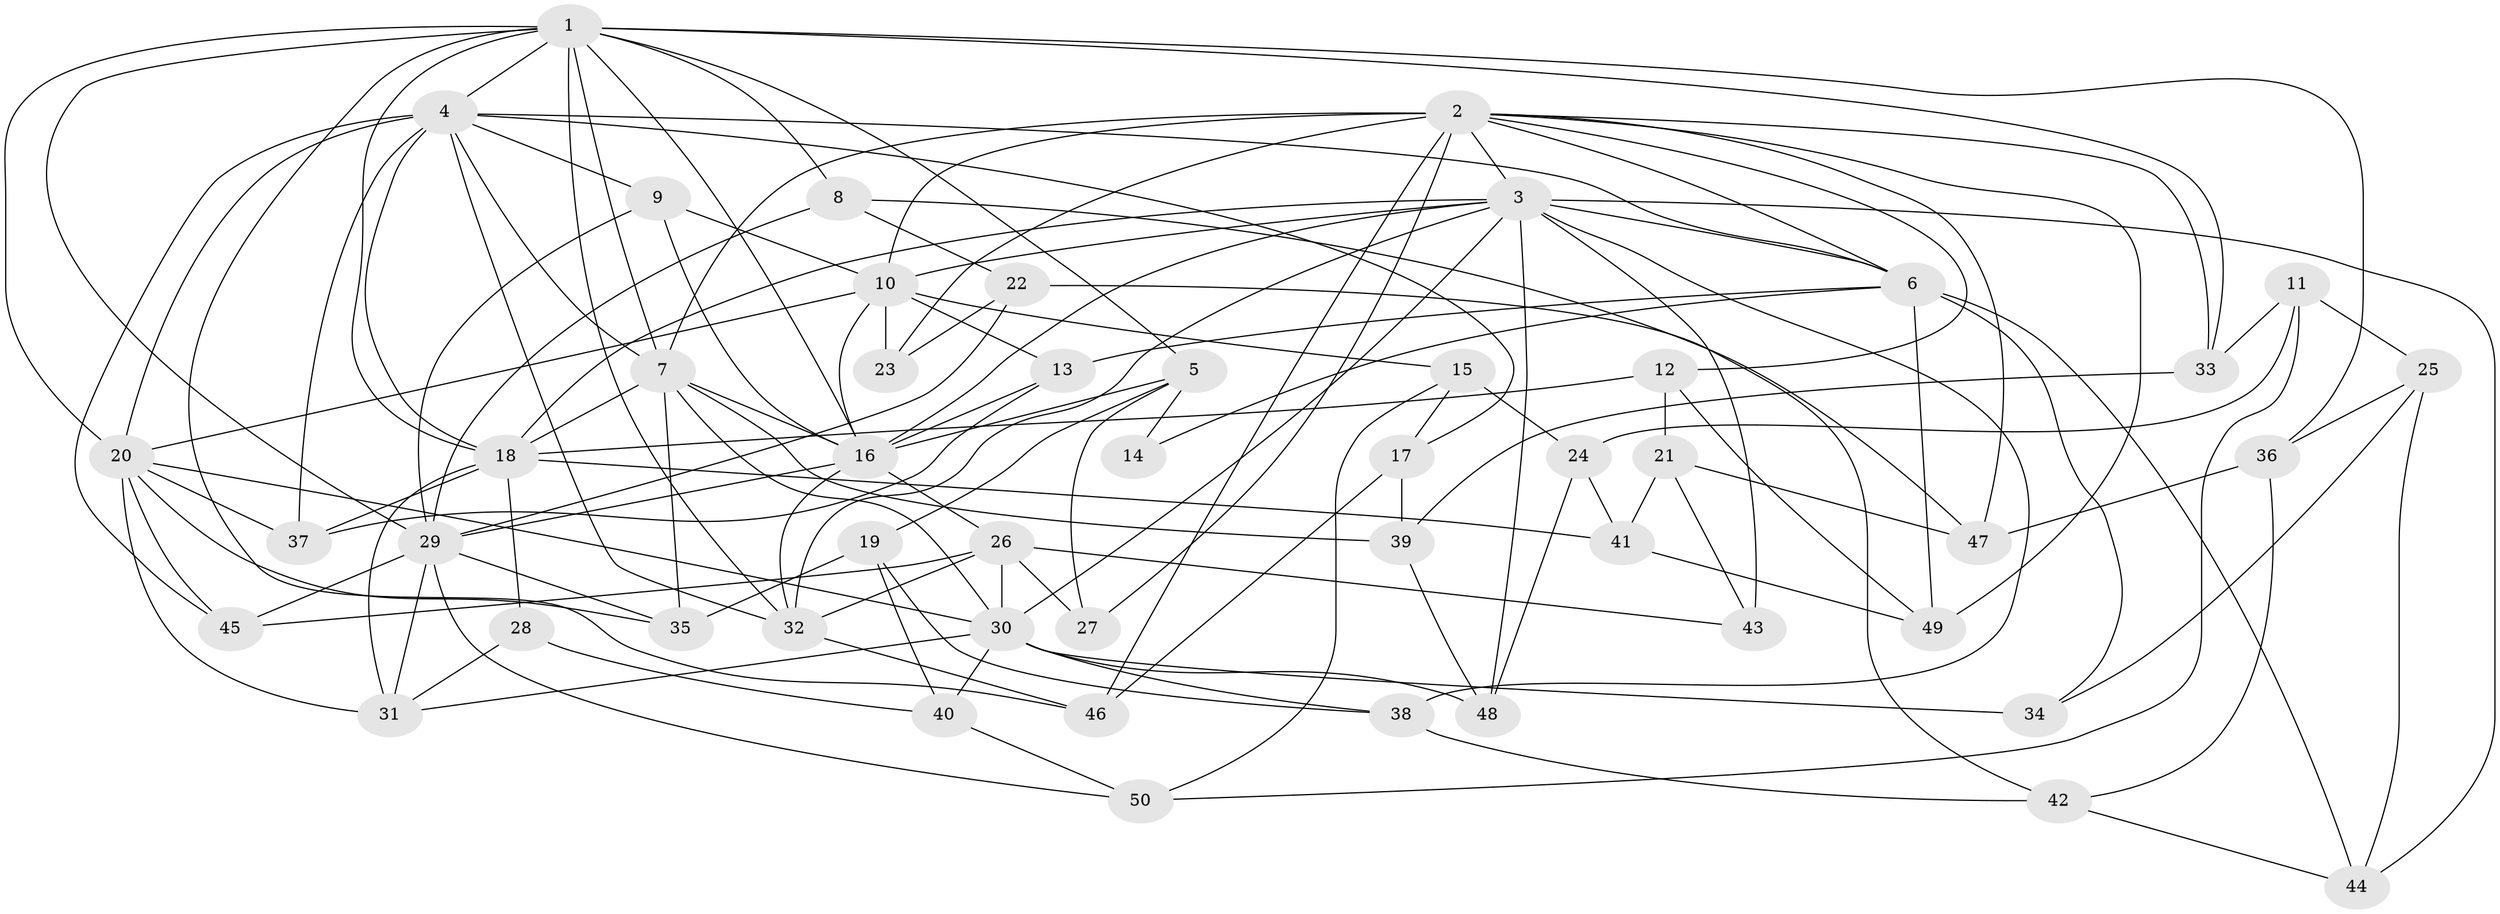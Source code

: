 // original degree distribution, {4: 1.0}
// Generated by graph-tools (version 1.1) at 2025/38/03/09/25 02:38:04]
// undirected, 50 vertices, 132 edges
graph export_dot {
graph [start="1"]
  node [color=gray90,style=filled];
  1;
  2;
  3;
  4;
  5;
  6;
  7;
  8;
  9;
  10;
  11;
  12;
  13;
  14;
  15;
  16;
  17;
  18;
  19;
  20;
  21;
  22;
  23;
  24;
  25;
  26;
  27;
  28;
  29;
  30;
  31;
  32;
  33;
  34;
  35;
  36;
  37;
  38;
  39;
  40;
  41;
  42;
  43;
  44;
  45;
  46;
  47;
  48;
  49;
  50;
  1 -- 4 [weight=1.0];
  1 -- 5 [weight=1.0];
  1 -- 7 [weight=1.0];
  1 -- 8 [weight=1.0];
  1 -- 16 [weight=1.0];
  1 -- 18 [weight=1.0];
  1 -- 20 [weight=1.0];
  1 -- 29 [weight=1.0];
  1 -- 32 [weight=1.0];
  1 -- 33 [weight=1.0];
  1 -- 36 [weight=1.0];
  1 -- 46 [weight=1.0];
  2 -- 3 [weight=1.0];
  2 -- 6 [weight=1.0];
  2 -- 7 [weight=1.0];
  2 -- 10 [weight=2.0];
  2 -- 12 [weight=1.0];
  2 -- 23 [weight=1.0];
  2 -- 27 [weight=1.0];
  2 -- 33 [weight=1.0];
  2 -- 46 [weight=1.0];
  2 -- 47 [weight=1.0];
  2 -- 49 [weight=1.0];
  3 -- 6 [weight=1.0];
  3 -- 10 [weight=1.0];
  3 -- 16 [weight=1.0];
  3 -- 18 [weight=1.0];
  3 -- 30 [weight=1.0];
  3 -- 32 [weight=1.0];
  3 -- 38 [weight=1.0];
  3 -- 43 [weight=2.0];
  3 -- 44 [weight=1.0];
  3 -- 48 [weight=1.0];
  4 -- 6 [weight=1.0];
  4 -- 7 [weight=1.0];
  4 -- 9 [weight=1.0];
  4 -- 17 [weight=1.0];
  4 -- 18 [weight=1.0];
  4 -- 20 [weight=1.0];
  4 -- 32 [weight=1.0];
  4 -- 37 [weight=1.0];
  4 -- 45 [weight=1.0];
  5 -- 14 [weight=1.0];
  5 -- 16 [weight=3.0];
  5 -- 19 [weight=1.0];
  5 -- 27 [weight=2.0];
  6 -- 13 [weight=1.0];
  6 -- 14 [weight=3.0];
  6 -- 34 [weight=1.0];
  6 -- 44 [weight=1.0];
  6 -- 49 [weight=1.0];
  7 -- 16 [weight=1.0];
  7 -- 18 [weight=3.0];
  7 -- 30 [weight=1.0];
  7 -- 35 [weight=1.0];
  7 -- 39 [weight=1.0];
  8 -- 22 [weight=1.0];
  8 -- 29 [weight=1.0];
  8 -- 47 [weight=1.0];
  9 -- 10 [weight=1.0];
  9 -- 16 [weight=1.0];
  9 -- 29 [weight=1.0];
  10 -- 13 [weight=1.0];
  10 -- 15 [weight=1.0];
  10 -- 16 [weight=1.0];
  10 -- 20 [weight=1.0];
  10 -- 23 [weight=2.0];
  11 -- 24 [weight=1.0];
  11 -- 25 [weight=1.0];
  11 -- 33 [weight=1.0];
  11 -- 50 [weight=1.0];
  12 -- 18 [weight=1.0];
  12 -- 21 [weight=1.0];
  12 -- 49 [weight=1.0];
  13 -- 16 [weight=1.0];
  13 -- 37 [weight=1.0];
  15 -- 17 [weight=1.0];
  15 -- 24 [weight=1.0];
  15 -- 50 [weight=1.0];
  16 -- 26 [weight=1.0];
  16 -- 29 [weight=1.0];
  16 -- 32 [weight=1.0];
  17 -- 39 [weight=1.0];
  17 -- 46 [weight=1.0];
  18 -- 28 [weight=2.0];
  18 -- 31 [weight=1.0];
  18 -- 37 [weight=1.0];
  18 -- 41 [weight=1.0];
  19 -- 35 [weight=1.0];
  19 -- 38 [weight=1.0];
  19 -- 40 [weight=1.0];
  20 -- 30 [weight=1.0];
  20 -- 31 [weight=1.0];
  20 -- 35 [weight=1.0];
  20 -- 37 [weight=1.0];
  20 -- 45 [weight=1.0];
  21 -- 41 [weight=1.0];
  21 -- 43 [weight=1.0];
  21 -- 47 [weight=1.0];
  22 -- 23 [weight=1.0];
  22 -- 29 [weight=1.0];
  22 -- 42 [weight=1.0];
  24 -- 41 [weight=1.0];
  24 -- 48 [weight=1.0];
  25 -- 34 [weight=1.0];
  25 -- 36 [weight=1.0];
  25 -- 44 [weight=1.0];
  26 -- 27 [weight=1.0];
  26 -- 30 [weight=3.0];
  26 -- 32 [weight=1.0];
  26 -- 43 [weight=1.0];
  26 -- 45 [weight=1.0];
  28 -- 31 [weight=1.0];
  28 -- 40 [weight=1.0];
  29 -- 31 [weight=2.0];
  29 -- 35 [weight=1.0];
  29 -- 45 [weight=1.0];
  29 -- 50 [weight=1.0];
  30 -- 31 [weight=1.0];
  30 -- 34 [weight=2.0];
  30 -- 38 [weight=1.0];
  30 -- 40 [weight=1.0];
  30 -- 48 [weight=1.0];
  32 -- 46 [weight=1.0];
  33 -- 39 [weight=1.0];
  36 -- 42 [weight=1.0];
  36 -- 47 [weight=1.0];
  38 -- 42 [weight=1.0];
  39 -- 48 [weight=1.0];
  40 -- 50 [weight=1.0];
  41 -- 49 [weight=1.0];
  42 -- 44 [weight=1.0];
}
